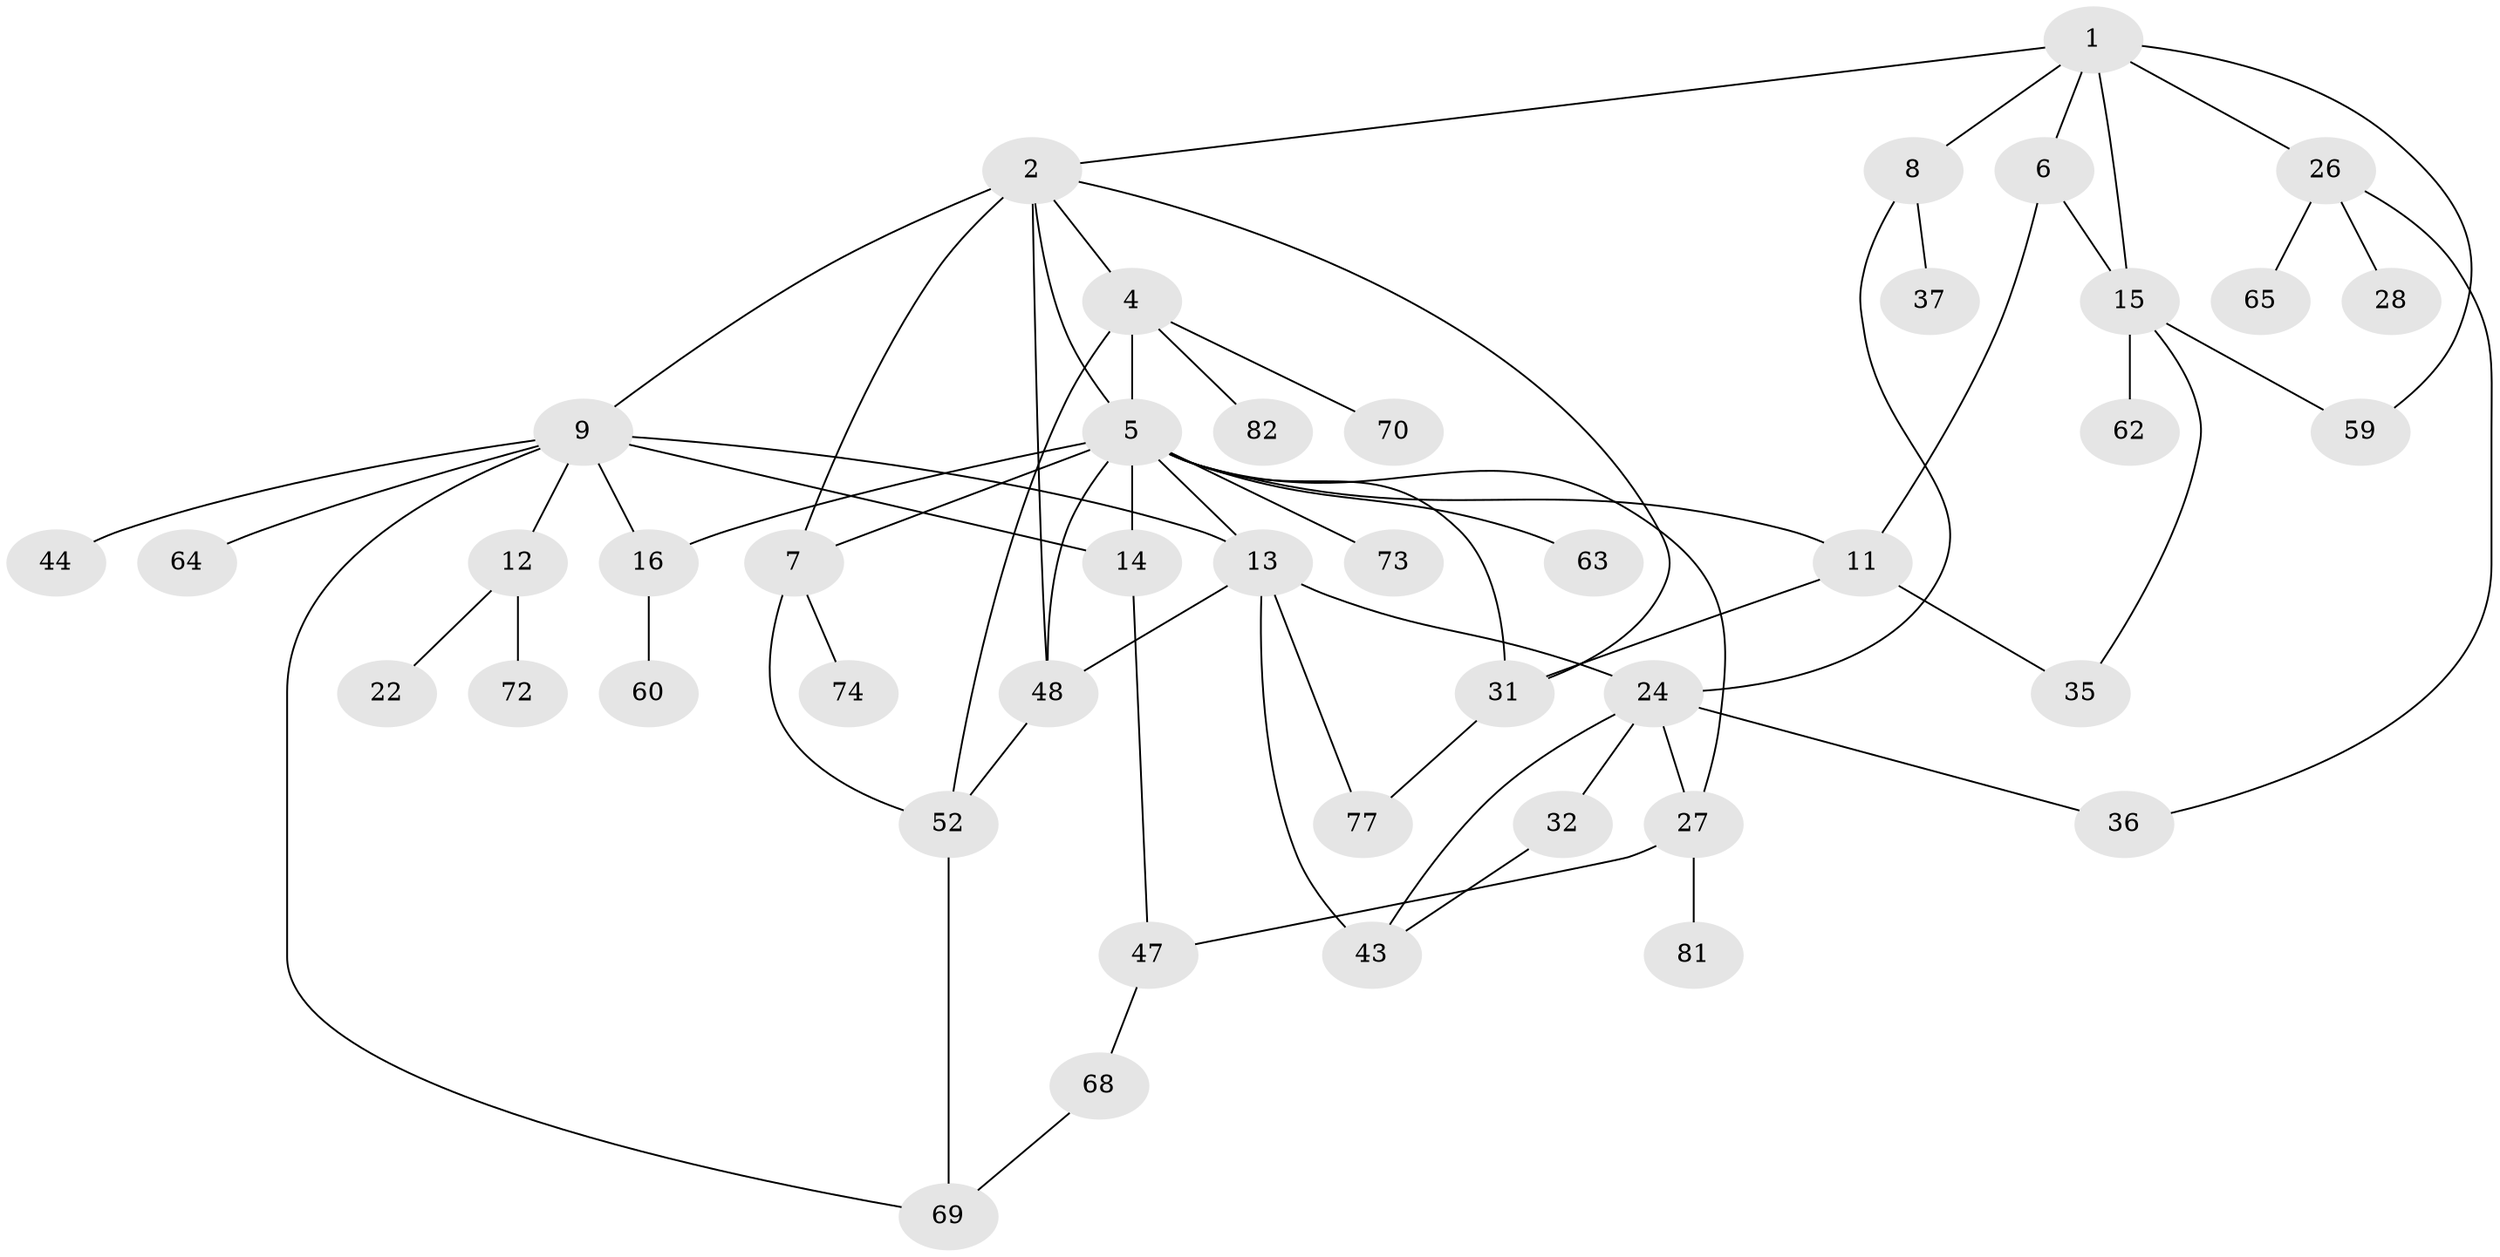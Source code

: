 // original degree distribution, {6: 0.056818181818181816, 3: 0.19318181818181818, 8: 0.022727272727272728, 5: 0.045454545454545456, 4: 0.125, 2: 0.20454545454545456, 1: 0.3409090909090909, 7: 0.011363636363636364}
// Generated by graph-tools (version 1.1) at 2025/13/03/09/25 04:13:17]
// undirected, 44 vertices, 67 edges
graph export_dot {
graph [start="1"]
  node [color=gray90,style=filled];
  1 [super="+41+67"];
  2 [super="+3+33"];
  4;
  5 [super="+66+19+18"];
  6;
  7 [super="+29"];
  8;
  9 [super="+10+78+87+23"];
  11 [super="+38+34+40"];
  12 [super="+46"];
  13 [super="+42+53+17+45"];
  14 [super="+54"];
  15 [super="+39+56"];
  16;
  22;
  24 [super="+30+51"];
  26;
  27;
  28 [super="+58"];
  31;
  32 [super="+71"];
  35;
  36 [super="+50"];
  37;
  43 [super="+61+49"];
  44;
  47 [super="+57"];
  48 [super="+86+76"];
  52;
  59;
  60;
  62;
  63;
  64;
  65 [super="+75"];
  68;
  69 [super="+88"];
  70;
  72;
  73;
  74;
  77;
  81;
  82;
  1 -- 2;
  1 -- 6;
  1 -- 8;
  1 -- 26;
  1 -- 59;
  1 -- 15;
  2 -- 4;
  2 -- 5 [weight=2];
  2 -- 7 [weight=2];
  2 -- 9;
  2 -- 48;
  2 -- 31;
  4 -- 70;
  4 -- 82;
  4 -- 52;
  4 -- 5 [weight=2];
  5 -- 7;
  5 -- 48;
  5 -- 13;
  5 -- 14 [weight=2];
  5 -- 73;
  5 -- 16;
  5 -- 27;
  5 -- 63;
  5 -- 31;
  5 -- 11;
  6 -- 11;
  6 -- 15;
  7 -- 74;
  7 -- 52;
  8 -- 24;
  8 -- 37;
  9 -- 64;
  9 -- 69;
  9 -- 12;
  9 -- 13;
  9 -- 14;
  9 -- 44;
  9 -- 16;
  11 -- 35;
  11 -- 31;
  12 -- 22;
  12 -- 72;
  13 -- 24;
  13 -- 48 [weight=2];
  13 -- 77;
  13 -- 43 [weight=2];
  14 -- 47;
  15 -- 59;
  15 -- 35;
  15 -- 62;
  16 -- 60;
  24 -- 32;
  24 -- 36;
  24 -- 27;
  24 -- 43;
  26 -- 28;
  26 -- 65;
  26 -- 36;
  27 -- 47;
  27 -- 81;
  31 -- 77;
  32 -- 43;
  47 -- 68;
  48 -- 52;
  52 -- 69;
  68 -- 69;
}
